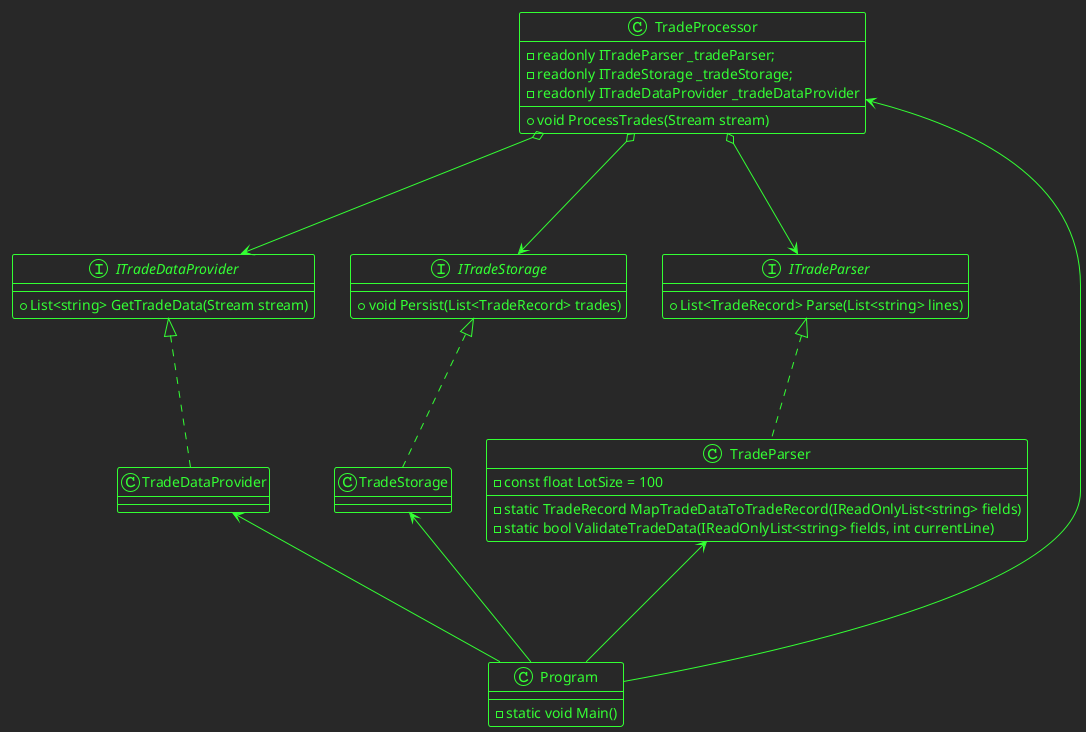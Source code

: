 ﻿@startuml
!theme crt-green
interface ITradeDataProvider{
+ List<string> GetTradeData(Stream stream)
}
interface ITradeParser
{
 + List<TradeRecord> Parse(List<string> lines)
}
interface ITradeStorage
{
  + void Persist(List<TradeRecord> trades)
}
class TradeDataProvider
class TradeParser {
- const float LotSize = 100
- static TradeRecord MapTradeDataToTradeRecord(IReadOnlyList<string> fields)
- static bool ValidateTradeData(IReadOnlyList<string> fields, int currentLine)

}
class TradeStorage

class TradeProcessor {
 - readonly ITradeParser _tradeParser;
 - readonly ITradeStorage _tradeStorage;
 - readonly ITradeDataProvider _tradeDataProvider
 +  void ProcessTrades(Stream stream)
}
TradeProcessor o--->ITradeParser
TradeProcessor o--->ITradeDataProvider
TradeProcessor o--->ITradeStorage

TradeParser ...up|> ITradeParser
TradeStorage ...up|> ITradeStorage
TradeDataProvider ...up|> ITradeDataProvider

class Program {
- static void Main()
}

Program ---up>TradeParser
Program ---up>TradeStorage
Program ---up>TradeDataProvider
Program ---up>TradeProcessor
@enduml

